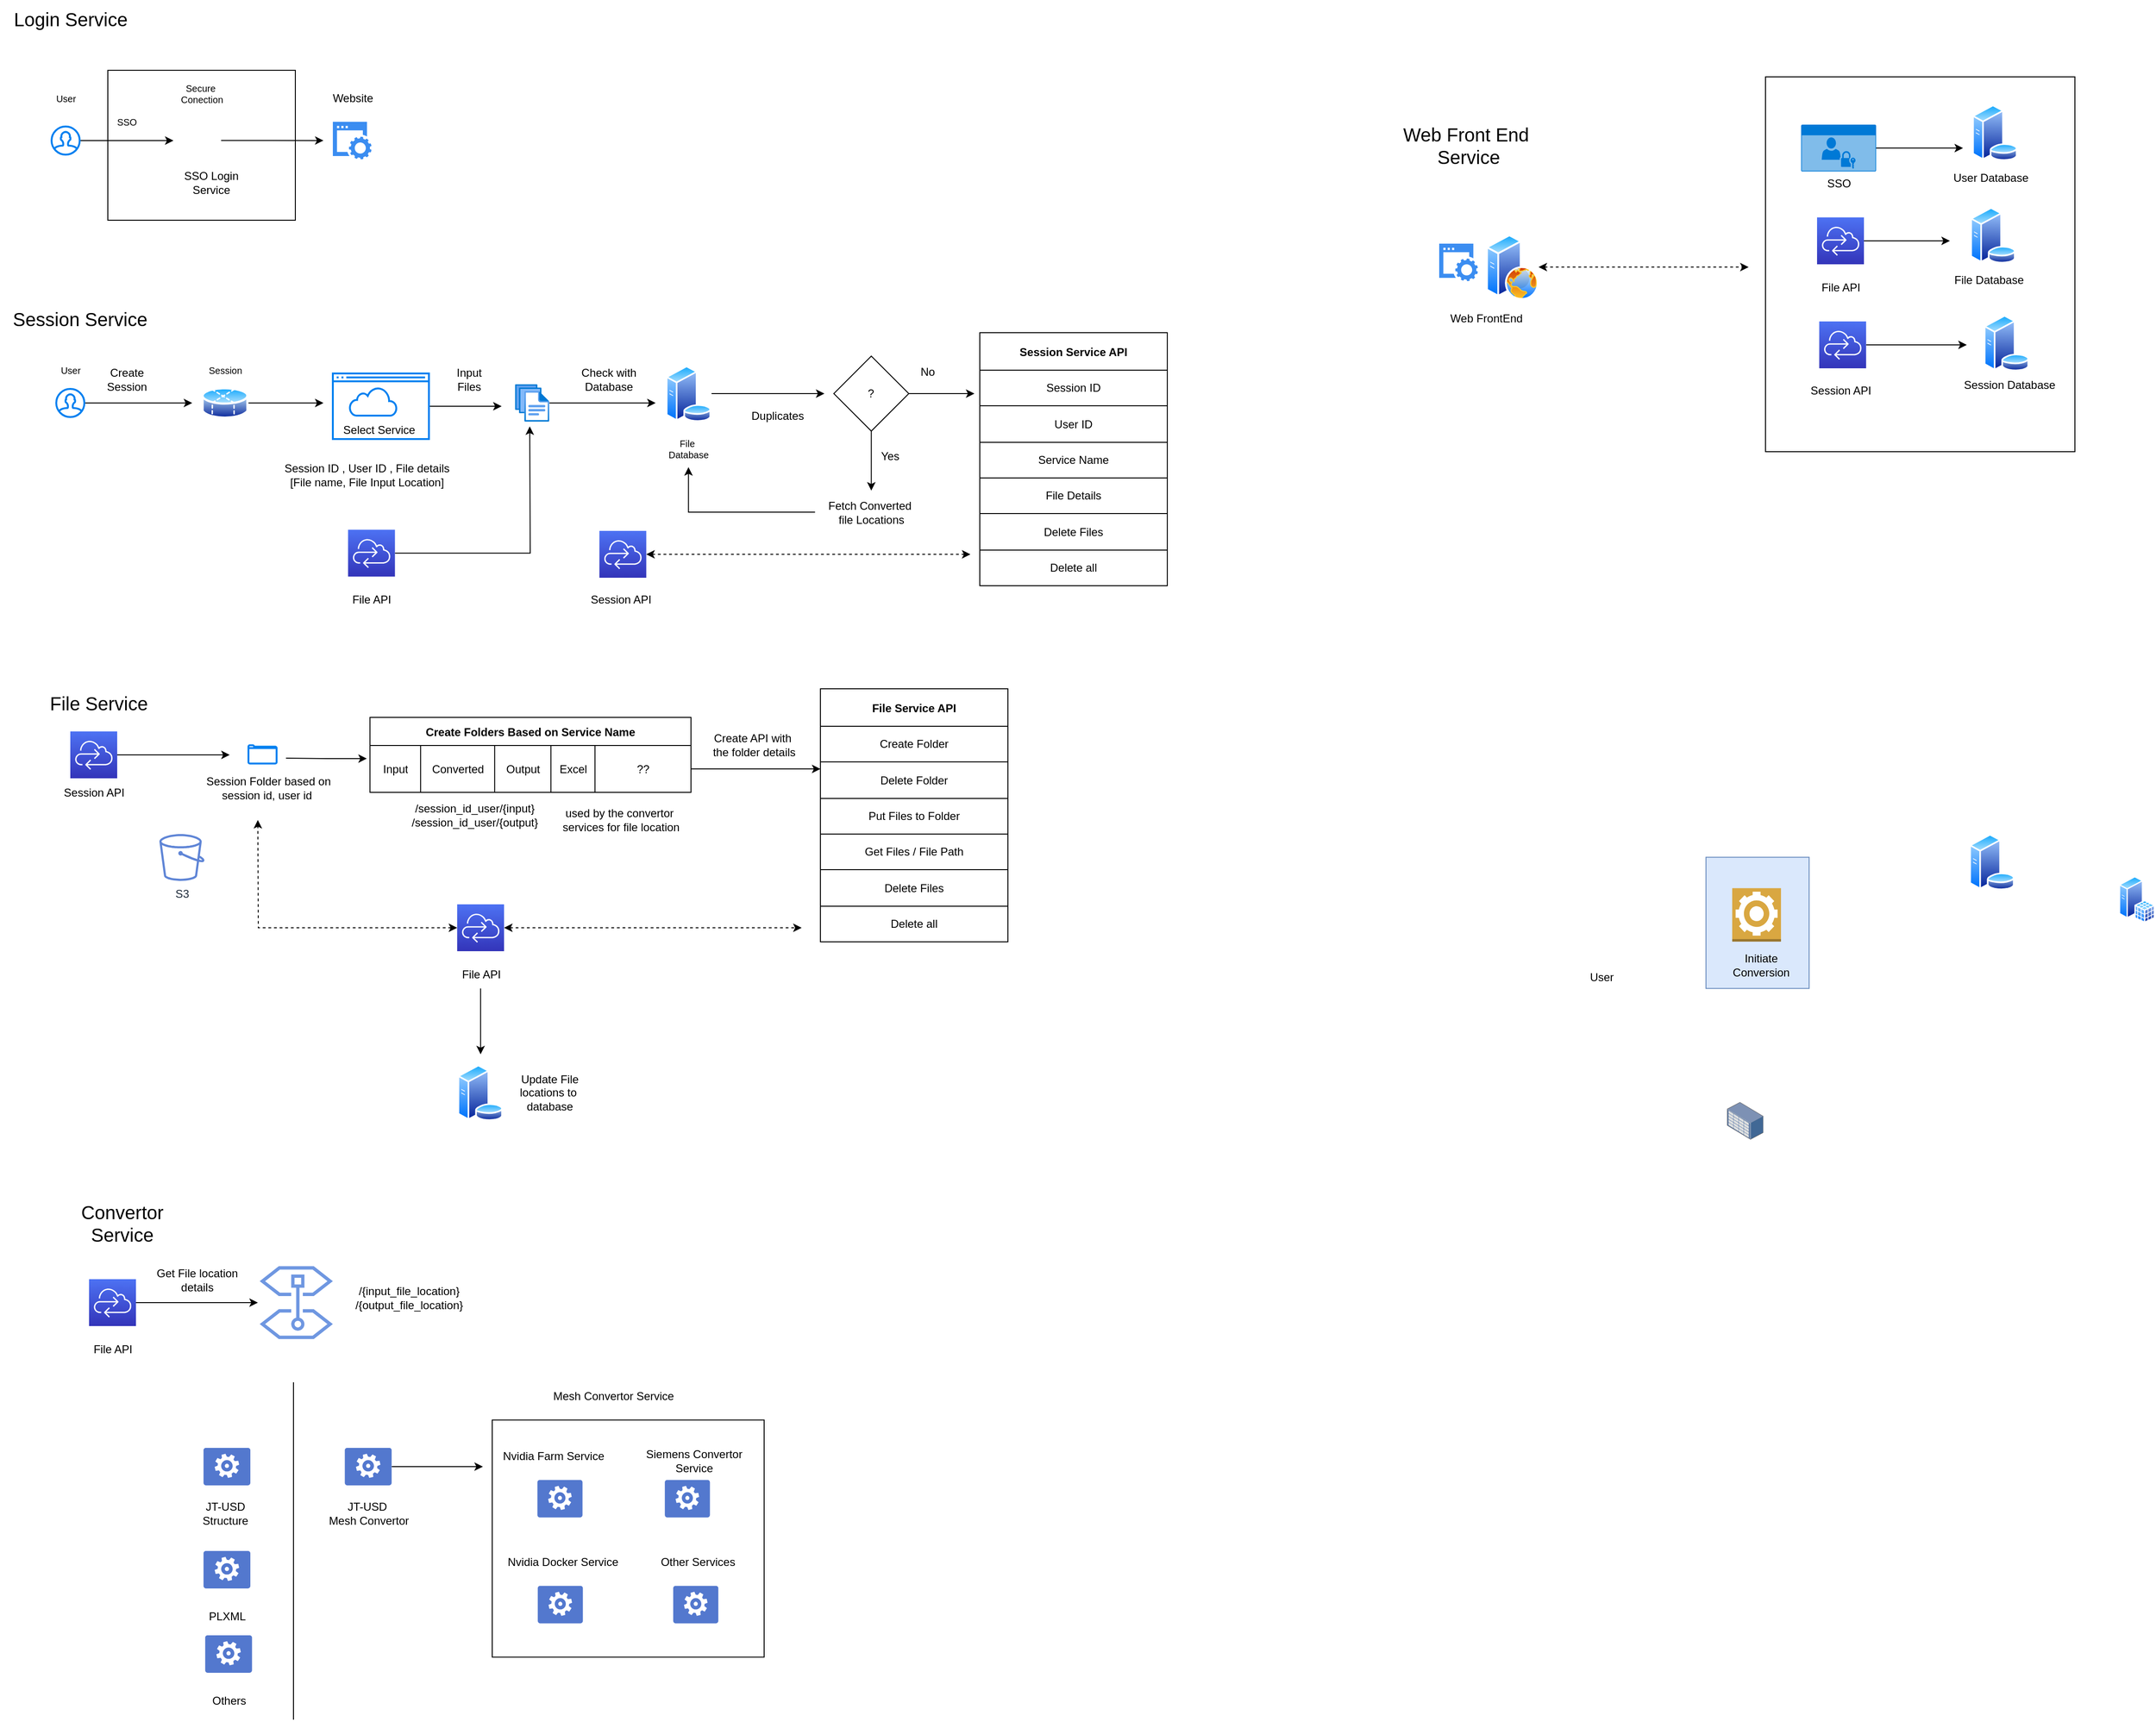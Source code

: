 <mxfile version="23.1.1" type="github">
  <diagram name="Page-1" id="lq0IV_jrEb6xUG4t8S4w">
    <mxGraphModel dx="1425" dy="772" grid="0" gridSize="10" guides="1" tooltips="1" connect="1" arrows="1" fold="1" page="1" pageScale="1" pageWidth="1169" pageHeight="827" math="0" shadow="0">
      <root>
        <mxCell id="0" />
        <mxCell id="1" parent="0" />
        <mxCell id="Jp-t8RC92nulNdhPLHjl-14" value="" style="rounded=0;whiteSpace=wrap;html=1;" parent="1" vertex="1">
          <mxGeometry x="160" y="120" width="200" height="160" as="geometry" />
        </mxCell>
        <mxCell id="Jp-t8RC92nulNdhPLHjl-1" value="Login Service" style="text;html=1;align=center;verticalAlign=middle;resizable=0;points=[];autosize=1;strokeColor=none;fillColor=none;fontSize=20;" parent="1" vertex="1">
          <mxGeometry x="50" y="45" width="140" height="40" as="geometry" />
        </mxCell>
        <mxCell id="Jp-t8RC92nulNdhPLHjl-12" style="edgeStyle=orthogonalEdgeStyle;rounded=0;orthogonalLoop=1;jettySize=auto;html=1;" parent="1" source="Jp-t8RC92nulNdhPLHjl-2" edge="1">
          <mxGeometry relative="1" as="geometry">
            <mxPoint x="230" y="195" as="targetPoint" />
          </mxGeometry>
        </mxCell>
        <mxCell id="Jp-t8RC92nulNdhPLHjl-2" value="" style="html=1;verticalLabelPosition=bottom;align=center;labelBackgroundColor=#ffffff;verticalAlign=top;strokeWidth=2;strokeColor=#0080F0;shadow=0;dashed=0;shape=mxgraph.ios7.icons.user;" parent="1" vertex="1">
          <mxGeometry x="100" y="180" width="30" height="30" as="geometry" />
        </mxCell>
        <mxCell id="Jp-t8RC92nulNdhPLHjl-3" value="" style="group" parent="1" vertex="1" connectable="0">
          <mxGeometry x="240" y="170" width="60" height="50" as="geometry" />
        </mxCell>
        <mxCell id="Jp-t8RC92nulNdhPLHjl-13" style="edgeStyle=orthogonalEdgeStyle;rounded=0;orthogonalLoop=1;jettySize=auto;html=1;" parent="Jp-t8RC92nulNdhPLHjl-3" source="Jp-t8RC92nulNdhPLHjl-4" edge="1">
          <mxGeometry relative="1" as="geometry">
            <mxPoint x="150" y="24.954" as="targetPoint" />
          </mxGeometry>
        </mxCell>
        <mxCell id="Jp-t8RC92nulNdhPLHjl-4" value="" style="shape=image;html=1;verticalAlign=top;verticalLabelPosition=bottom;labelBackgroundColor=#ffffff;imageAspect=0;aspect=fixed;image=https://cdn4.iconfinder.com/data/icons/internet-security-flat-2/32/Internet_Security_Browser_shield_website_web_safe-128.png;fontSize=10;" parent="Jp-t8RC92nulNdhPLHjl-3" vertex="1">
          <mxGeometry y="4.545" width="40.816" height="40.816" as="geometry" />
        </mxCell>
        <mxCell id="Jp-t8RC92nulNdhPLHjl-5" value="" style="shape=image;html=1;verticalAlign=top;verticalLabelPosition=bottom;labelBackgroundColor=#ffffff;imageAspect=0;aspect=fixed;image=https://cdn4.iconfinder.com/data/icons/internet-security-flat-2/32/Internet_Security_entrance_login_log_in_arrow-128.png;fontSize=10;" parent="Jp-t8RC92nulNdhPLHjl-3" vertex="1">
          <mxGeometry x="30" width="28.571" height="28.571" as="geometry" />
        </mxCell>
        <mxCell id="Jp-t8RC92nulNdhPLHjl-6" value="" style="sketch=0;html=1;aspect=fixed;strokeColor=none;shadow=0;align=center;verticalAlign=top;fillColor=#3B8DF1;shape=mxgraph.gcp2.website;fontSize=10;" parent="1" vertex="1">
          <mxGeometry x="400" y="175" width="41.23" height="40" as="geometry" />
        </mxCell>
        <mxCell id="Jp-t8RC92nulNdhPLHjl-8" value="SSO" style="text;html=1;align=center;verticalAlign=middle;resizable=0;points=[];autosize=1;strokeColor=none;fillColor=none;fontSize=10;" parent="1" vertex="1">
          <mxGeometry x="160" y="160" width="40" height="30" as="geometry" />
        </mxCell>
        <mxCell id="Jp-t8RC92nulNdhPLHjl-9" value="User" style="text;html=1;align=center;verticalAlign=middle;resizable=0;points=[];autosize=1;strokeColor=none;fillColor=none;fontSize=10;" parent="1" vertex="1">
          <mxGeometry x="95" y="140" width="40" height="20" as="geometry" />
        </mxCell>
        <mxCell id="Jp-t8RC92nulNdhPLHjl-10" value="Secure&amp;nbsp;&lt;br&gt;Conection" style="text;html=1;align=center;verticalAlign=middle;resizable=0;points=[];autosize=1;strokeColor=none;fillColor=none;fontSize=10;" parent="1" vertex="1">
          <mxGeometry x="230" y="130" width="60" height="30" as="geometry" />
        </mxCell>
        <mxCell id="Jp-t8RC92nulNdhPLHjl-11" value="Website&lt;br&gt;" style="text;html=1;align=center;verticalAlign=middle;resizable=0;points=[];autosize=1;strokeColor=none;fillColor=none;" parent="1" vertex="1">
          <mxGeometry x="390.61" y="140" width="60" height="20" as="geometry" />
        </mxCell>
        <mxCell id="Jp-t8RC92nulNdhPLHjl-15" value="SSO Login &lt;br&gt;Service" style="text;html=1;align=center;verticalAlign=middle;resizable=0;points=[];autosize=1;strokeColor=none;fillColor=none;" parent="1" vertex="1">
          <mxGeometry x="230" y="220" width="80" height="40" as="geometry" />
        </mxCell>
        <mxCell id="Jp-t8RC92nulNdhPLHjl-16" value="Session Service" style="text;html=1;align=center;verticalAlign=middle;resizable=0;points=[];autosize=1;strokeColor=none;fillColor=none;fontSize=20;" parent="1" vertex="1">
          <mxGeometry x="45" y="365" width="170" height="40" as="geometry" />
        </mxCell>
        <mxCell id="Jp-t8RC92nulNdhPLHjl-21" style="edgeStyle=orthogonalEdgeStyle;rounded=0;orthogonalLoop=1;jettySize=auto;html=1;" parent="1" source="Jp-t8RC92nulNdhPLHjl-17" edge="1">
          <mxGeometry relative="1" as="geometry">
            <mxPoint x="250" y="475" as="targetPoint" />
          </mxGeometry>
        </mxCell>
        <mxCell id="Jp-t8RC92nulNdhPLHjl-17" value="" style="html=1;verticalLabelPosition=bottom;align=center;labelBackgroundColor=#ffffff;verticalAlign=top;strokeWidth=2;strokeColor=#0080F0;shadow=0;dashed=0;shape=mxgraph.ios7.icons.user;" parent="1" vertex="1">
          <mxGeometry x="105" y="460" width="30" height="30" as="geometry" />
        </mxCell>
        <mxCell id="Jp-t8RC92nulNdhPLHjl-18" value="User" style="text;html=1;align=center;verticalAlign=middle;resizable=0;points=[];autosize=1;strokeColor=none;fillColor=none;fontSize=10;" parent="1" vertex="1">
          <mxGeometry x="100" y="430" width="40" height="20" as="geometry" />
        </mxCell>
        <mxCell id="Jp-t8RC92nulNdhPLHjl-24" style="edgeStyle=orthogonalEdgeStyle;rounded=0;orthogonalLoop=1;jettySize=auto;html=1;" parent="1" source="Jp-t8RC92nulNdhPLHjl-20" edge="1">
          <mxGeometry relative="1" as="geometry">
            <mxPoint x="390" y="475" as="targetPoint" />
          </mxGeometry>
        </mxCell>
        <mxCell id="Jp-t8RC92nulNdhPLHjl-20" value="" style="image;aspect=fixed;perimeter=ellipsePerimeter;html=1;align=center;shadow=0;dashed=0;spacingTop=3;image=img/lib/active_directory/database_partition_4.svg;" parent="1" vertex="1">
          <mxGeometry x="260" y="456.5" width="50" height="37" as="geometry" />
        </mxCell>
        <mxCell id="Jp-t8RC92nulNdhPLHjl-22" value="Create &lt;br&gt;Session" style="text;html=1;align=center;verticalAlign=middle;resizable=0;points=[];autosize=1;strokeColor=none;fillColor=none;" parent="1" vertex="1">
          <mxGeometry x="145" y="430" width="70" height="40" as="geometry" />
        </mxCell>
        <mxCell id="Jp-t8RC92nulNdhPLHjl-47" style="edgeStyle=orthogonalEdgeStyle;rounded=0;orthogonalLoop=1;jettySize=auto;html=1;" parent="1" source="Jp-t8RC92nulNdhPLHjl-23" edge="1">
          <mxGeometry relative="1" as="geometry">
            <mxPoint x="744.29" y="475" as="targetPoint" />
          </mxGeometry>
        </mxCell>
        <mxCell id="Jp-t8RC92nulNdhPLHjl-23" value="" style="image;aspect=fixed;html=1;points=[];align=center;fontSize=12;image=img/lib/azure2/general/Files.svg;" parent="1" vertex="1">
          <mxGeometry x="594.29" y="455" width="36.57" height="40" as="geometry" />
        </mxCell>
        <mxCell id="Jp-t8RC92nulNdhPLHjl-25" value="Input&lt;br&gt;Files" style="text;html=1;align=center;verticalAlign=middle;resizable=0;points=[];autosize=1;strokeColor=none;fillColor=none;" parent="1" vertex="1">
          <mxGeometry x="520" y="430" width="50" height="40" as="geometry" />
        </mxCell>
        <mxCell id="Jp-t8RC92nulNdhPLHjl-26" value="Session" style="text;html=1;align=center;verticalAlign=middle;resizable=0;points=[];autosize=1;strokeColor=none;fillColor=none;fontSize=10;" parent="1" vertex="1">
          <mxGeometry x="255" y="425" width="60" height="30" as="geometry" />
        </mxCell>
        <mxCell id="Jp-t8RC92nulNdhPLHjl-48" style="edgeStyle=orthogonalEdgeStyle;rounded=0;orthogonalLoop=1;jettySize=auto;html=1;" parent="1" source="Jp-t8RC92nulNdhPLHjl-38" edge="1">
          <mxGeometry relative="1" as="geometry">
            <mxPoint x="924.29" y="465" as="targetPoint" />
          </mxGeometry>
        </mxCell>
        <mxCell id="Jp-t8RC92nulNdhPLHjl-38" value="" style="aspect=fixed;perimeter=ellipsePerimeter;html=1;align=center;shadow=0;dashed=0;spacingTop=3;image;image=img/lib/active_directory/database_server.svg;fontSize=10;" parent="1" vertex="1">
          <mxGeometry x="754.69" y="435" width="49.2" height="60.0" as="geometry" />
        </mxCell>
        <mxCell id="Jp-t8RC92nulNdhPLHjl-39" value="File&amp;nbsp;&lt;br&gt;Database" style="text;html=1;align=center;verticalAlign=middle;resizable=0;points=[];autosize=1;strokeColor=none;fillColor=none;fontSize=10;" parent="1" vertex="1">
          <mxGeometry x="744.29" y="503.5" width="70" height="40" as="geometry" />
        </mxCell>
        <mxCell id="Jp-t8RC92nulNdhPLHjl-40" value="Session ID , User ID , File details&lt;br&gt;[File name, File Input Location]" style="text;html=1;align=center;verticalAlign=middle;resizable=0;points=[];autosize=1;strokeColor=none;fillColor=none;" parent="1" vertex="1">
          <mxGeometry x="336" y="531.5" width="200" height="40" as="geometry" />
        </mxCell>
        <mxCell id="Jp-t8RC92nulNdhPLHjl-52" style="edgeStyle=orthogonalEdgeStyle;rounded=0;orthogonalLoop=1;jettySize=auto;html=1;" parent="1" source="Jp-t8RC92nulNdhPLHjl-45" edge="1">
          <mxGeometry relative="1" as="geometry">
            <mxPoint x="1084.29" y="465" as="targetPoint" />
          </mxGeometry>
        </mxCell>
        <mxCell id="Jp-t8RC92nulNdhPLHjl-53" style="edgeStyle=orthogonalEdgeStyle;rounded=0;orthogonalLoop=1;jettySize=auto;html=1;" parent="1" source="Jp-t8RC92nulNdhPLHjl-45" edge="1">
          <mxGeometry relative="1" as="geometry">
            <mxPoint x="974.29" y="568.5" as="targetPoint" />
          </mxGeometry>
        </mxCell>
        <mxCell id="Jp-t8RC92nulNdhPLHjl-45" value="?" style="rhombus;whiteSpace=wrap;html=1;" parent="1" vertex="1">
          <mxGeometry x="934.29" y="425" width="80" height="80" as="geometry" />
        </mxCell>
        <mxCell id="Jp-t8RC92nulNdhPLHjl-50" value="Duplicates" style="text;html=1;align=center;verticalAlign=middle;resizable=0;points=[];autosize=1;strokeColor=none;fillColor=none;" parent="1" vertex="1">
          <mxGeometry x="833.89" y="473.5" width="80" height="30" as="geometry" />
        </mxCell>
        <mxCell id="Jp-t8RC92nulNdhPLHjl-51" value="Check with &lt;br&gt;Database" style="text;html=1;align=center;verticalAlign=middle;resizable=0;points=[];autosize=1;strokeColor=none;fillColor=none;" parent="1" vertex="1">
          <mxGeometry x="654.29" y="430" width="80" height="40" as="geometry" />
        </mxCell>
        <mxCell id="Jp-t8RC92nulNdhPLHjl-54" value="Yes" style="text;html=1;align=center;verticalAlign=middle;resizable=0;points=[];autosize=1;strokeColor=none;fillColor=none;" parent="1" vertex="1">
          <mxGeometry x="974.29" y="516.5" width="40" height="30" as="geometry" />
        </mxCell>
        <mxCell id="Jp-t8RC92nulNdhPLHjl-55" value="No" style="text;html=1;align=center;verticalAlign=middle;resizable=0;points=[];autosize=1;strokeColor=none;fillColor=none;" parent="1" vertex="1">
          <mxGeometry x="1014.29" y="426.5" width="40" height="30" as="geometry" />
        </mxCell>
        <mxCell id="Jp-t8RC92nulNdhPLHjl-57" style="edgeStyle=orthogonalEdgeStyle;rounded=0;orthogonalLoop=1;jettySize=auto;html=1;" parent="1" source="Jp-t8RC92nulNdhPLHjl-56" target="Jp-t8RC92nulNdhPLHjl-39" edge="1">
          <mxGeometry relative="1" as="geometry" />
        </mxCell>
        <mxCell id="Jp-t8RC92nulNdhPLHjl-56" value="Fetch Converted&amp;nbsp;&lt;br&gt;file Locations&lt;br&gt;" style="text;html=1;align=center;verticalAlign=middle;resizable=0;points=[];autosize=1;strokeColor=none;fillColor=none;" parent="1" vertex="1">
          <mxGeometry x="914.29" y="571.5" width="120" height="40" as="geometry" />
        </mxCell>
        <mxCell id="Jp-t8RC92nulNdhPLHjl-64" value="File Service" style="text;html=1;align=center;verticalAlign=middle;resizable=0;points=[];autosize=1;strokeColor=none;fillColor=none;fontSize=20;" parent="1" vertex="1">
          <mxGeometry x="85" y="775" width="130" height="40" as="geometry" />
        </mxCell>
        <mxCell id="Jp-t8RC92nulNdhPLHjl-67" value="S3" style="sketch=0;outlineConnect=0;fontColor=#232F3E;gradientColor=none;fillColor=#5f85d6;strokeColor=none;dashed=0;verticalLabelPosition=bottom;verticalAlign=top;align=center;html=1;fontSize=12;fontStyle=0;aspect=fixed;pointerEvents=1;shape=mxgraph.aws4.bucket;" parent="1" vertex="1">
          <mxGeometry x="215.0" y="935" width="48.08" height="50" as="geometry" />
        </mxCell>
        <mxCell id="Jp-t8RC92nulNdhPLHjl-68" value="" style="html=1;verticalLabelPosition=bottom;align=center;labelBackgroundColor=#ffffff;verticalAlign=top;strokeWidth=2;strokeColor=#0080F0;shadow=0;dashed=0;shape=mxgraph.ios7.icons.folder;" parent="1" vertex="1">
          <mxGeometry x="310" y="840.25" width="30" height="19.5" as="geometry" />
        </mxCell>
        <mxCell id="Jp-t8RC92nulNdhPLHjl-69" value="Session Folder based on&lt;br&gt;session id, user id&amp;nbsp;" style="text;html=1;align=center;verticalAlign=middle;resizable=0;points=[];autosize=1;strokeColor=none;fillColor=none;" parent="1" vertex="1">
          <mxGeometry x="251.24" y="865.5" width="160" height="40" as="geometry" />
        </mxCell>
        <mxCell id="Jp-t8RC92nulNdhPLHjl-73" value="" style="group" parent="1" vertex="1" connectable="0">
          <mxGeometry x="400" y="443.5" width="102.48" height="75" as="geometry" />
        </mxCell>
        <mxCell id="Jp-t8RC92nulNdhPLHjl-83" style="edgeStyle=orthogonalEdgeStyle;rounded=0;orthogonalLoop=1;jettySize=auto;html=1;" parent="Jp-t8RC92nulNdhPLHjl-73" source="Jp-t8RC92nulNdhPLHjl-74" edge="1">
          <mxGeometry relative="1" as="geometry">
            <mxPoint x="180" y="35" as="targetPoint" />
          </mxGeometry>
        </mxCell>
        <mxCell id="Jp-t8RC92nulNdhPLHjl-74" value="" style="html=1;verticalLabelPosition=bottom;align=center;labelBackgroundColor=#ffffff;verticalAlign=top;strokeWidth=2;strokeColor=#0080F0;shadow=0;dashed=0;shape=mxgraph.ios7.icons.window;" parent="Jp-t8RC92nulNdhPLHjl-73" vertex="1">
          <mxGeometry width="102.48" height="70" as="geometry" />
        </mxCell>
        <mxCell id="Jp-t8RC92nulNdhPLHjl-76" value="Select Service" style="text;html=1;align=center;verticalAlign=middle;resizable=0;points=[];autosize=1;strokeColor=none;fillColor=none;fontSize=12;" parent="Jp-t8RC92nulNdhPLHjl-73" vertex="1">
          <mxGeometry x="-0.8" y="45" width="100" height="30" as="geometry" />
        </mxCell>
        <mxCell id="Jp-t8RC92nulNdhPLHjl-82" value="" style="html=1;verticalLabelPosition=bottom;align=center;labelBackgroundColor=#ffffff;verticalAlign=top;strokeWidth=2;strokeColor=#0080F0;shadow=0;dashed=0;shape=mxgraph.ios7.icons.cloud;" parent="Jp-t8RC92nulNdhPLHjl-73" vertex="1">
          <mxGeometry x="18.07" y="15" width="50" height="30" as="geometry" />
        </mxCell>
        <mxCell id="Jp-t8RC92nulNdhPLHjl-88" style="edgeStyle=orthogonalEdgeStyle;rounded=0;orthogonalLoop=1;jettySize=auto;html=1;" parent="1" source="Jp-t8RC92nulNdhPLHjl-84" edge="1">
          <mxGeometry relative="1" as="geometry">
            <mxPoint x="290" y="850.5" as="targetPoint" />
          </mxGeometry>
        </mxCell>
        <mxCell id="Jp-t8RC92nulNdhPLHjl-84" value="" style="sketch=0;points=[[0,0,0],[0.25,0,0],[0.5,0,0],[0.75,0,0],[1,0,0],[0,1,0],[0.25,1,0],[0.5,1,0],[0.75,1,0],[1,1,0],[0,0.25,0],[0,0.5,0],[0,0.75,0],[1,0.25,0],[1,0.5,0],[1,0.75,0]];outlineConnect=0;fontColor=#232F3E;gradientColor=#4D72F3;gradientDirection=north;fillColor=#3334B9;strokeColor=#ffffff;dashed=0;verticalLabelPosition=bottom;verticalAlign=top;align=center;html=1;fontSize=12;fontStyle=0;aspect=fixed;shape=mxgraph.aws4.resourceIcon;resIcon=mxgraph.aws4.cloud_control_api;" parent="1" vertex="1">
          <mxGeometry x="120" y="825.5" width="50" height="50" as="geometry" />
        </mxCell>
        <mxCell id="Jp-t8RC92nulNdhPLHjl-85" value="Session API" style="text;html=1;align=center;verticalAlign=middle;resizable=0;points=[];autosize=1;strokeColor=none;fillColor=none;" parent="1" vertex="1">
          <mxGeometry x="100" y="875.5" width="90" height="30" as="geometry" />
        </mxCell>
        <mxCell id="Jp-t8RC92nulNdhPLHjl-89" value="Create Folders Based on Service Name" style="shape=table;startSize=30;container=1;collapsible=0;childLayout=tableLayout;fontStyle=1;align=center;pointerEvents=1;" parent="1" vertex="1">
          <mxGeometry x="439.6" y="810.5" width="342.36" height="80" as="geometry" />
        </mxCell>
        <mxCell id="Jp-t8RC92nulNdhPLHjl-90" value="" style="shape=partialRectangle;html=1;whiteSpace=wrap;collapsible=0;dropTarget=0;pointerEvents=0;fillColor=none;top=0;left=0;bottom=0;right=0;points=[[0,0.5],[1,0.5]];portConstraint=eastwest;" parent="Jp-t8RC92nulNdhPLHjl-89" vertex="1">
          <mxGeometry y="30" width="342.36" height="50" as="geometry" />
        </mxCell>
        <mxCell id="Jp-t8RC92nulNdhPLHjl-91" value="Input" style="shape=partialRectangle;html=1;whiteSpace=wrap;connectable=0;fillColor=none;top=0;left=0;bottom=0;right=0;overflow=hidden;pointerEvents=1;align=center;" parent="Jp-t8RC92nulNdhPLHjl-90" vertex="1">
          <mxGeometry width="54" height="50" as="geometry">
            <mxRectangle width="54" height="50" as="alternateBounds" />
          </mxGeometry>
        </mxCell>
        <mxCell id="Jp-t8RC92nulNdhPLHjl-92" value="Converted" style="shape=partialRectangle;html=1;whiteSpace=wrap;connectable=0;fillColor=none;top=0;left=0;bottom=0;right=0;overflow=hidden;pointerEvents=1;align=center;" parent="Jp-t8RC92nulNdhPLHjl-90" vertex="1">
          <mxGeometry x="54" width="79" height="50" as="geometry">
            <mxRectangle width="79" height="50" as="alternateBounds" />
          </mxGeometry>
        </mxCell>
        <mxCell id="Jp-t8RC92nulNdhPLHjl-93" value="Output" style="shape=partialRectangle;html=1;whiteSpace=wrap;connectable=0;fillColor=none;top=0;left=0;bottom=0;right=0;overflow=hidden;pointerEvents=1;align=center;" parent="Jp-t8RC92nulNdhPLHjl-90" vertex="1">
          <mxGeometry x="133" width="60" height="50" as="geometry">
            <mxRectangle width="60" height="50" as="alternateBounds" />
          </mxGeometry>
        </mxCell>
        <mxCell id="Jp-t8RC92nulNdhPLHjl-94" value="Excel" style="shape=partialRectangle;html=1;whiteSpace=wrap;connectable=0;fillColor=none;top=0;left=0;bottom=0;right=0;overflow=hidden;pointerEvents=1;align=center;" parent="Jp-t8RC92nulNdhPLHjl-90" vertex="1">
          <mxGeometry x="193" width="47" height="50" as="geometry">
            <mxRectangle width="47" height="50" as="alternateBounds" />
          </mxGeometry>
        </mxCell>
        <mxCell id="Jp-t8RC92nulNdhPLHjl-95" value="??" style="shape=partialRectangle;html=1;whiteSpace=wrap;connectable=0;fillColor=none;top=0;left=0;bottom=0;right=0;overflow=hidden;pointerEvents=1;align=center;" parent="Jp-t8RC92nulNdhPLHjl-90" vertex="1">
          <mxGeometry x="240" width="102" height="50" as="geometry">
            <mxRectangle width="102" height="50" as="alternateBounds" />
          </mxGeometry>
        </mxCell>
        <mxCell id="Jp-t8RC92nulNdhPLHjl-98" style="edgeStyle=orthogonalEdgeStyle;rounded=0;orthogonalLoop=1;jettySize=auto;html=1;" parent="1" source="Jp-t8RC92nulNdhPLHjl-90" edge="1">
          <mxGeometry relative="1" as="geometry">
            <mxPoint x="920" y="865.5" as="targetPoint" />
          </mxGeometry>
        </mxCell>
        <mxCell id="Jp-t8RC92nulNdhPLHjl-99" value="Create API with&amp;nbsp;&lt;br&gt;the folder details" style="text;html=1;align=center;verticalAlign=middle;resizable=0;points=[];autosize=1;strokeColor=none;fillColor=none;" parent="1" vertex="1">
          <mxGeometry x="793.89" y="819.75" width="110" height="40" as="geometry" />
        </mxCell>
        <mxCell id="Jp-t8RC92nulNdhPLHjl-104" style="edgeStyle=orthogonalEdgeStyle;rounded=0;orthogonalLoop=1;jettySize=auto;html=1;" parent="1" edge="1">
          <mxGeometry relative="1" as="geometry">
            <mxPoint x="436.24" y="854.49" as="targetPoint" />
            <mxPoint x="350" y="854" as="sourcePoint" />
          </mxGeometry>
        </mxCell>
        <mxCell id="Jp-t8RC92nulNdhPLHjl-109" value="/session_id_user/{input}&lt;br&gt;/session_id_user/{output}" style="text;html=1;align=center;verticalAlign=middle;resizable=0;points=[];autosize=1;strokeColor=none;fillColor=none;" parent="1" vertex="1">
          <mxGeometry x="470.86" y="895" width="160" height="40" as="geometry" />
        </mxCell>
        <mxCell id="Jp-t8RC92nulNdhPLHjl-110" value="used by the convertor&amp;nbsp;&lt;br&gt;services for file location" style="text;html=1;align=center;verticalAlign=middle;resizable=0;points=[];autosize=1;strokeColor=none;fillColor=none;" parent="1" vertex="1">
          <mxGeometry x="631.96" y="900" width="150" height="40" as="geometry" />
        </mxCell>
        <mxCell id="Jp-t8RC92nulNdhPLHjl-111" value="File Service API" style="shape=table;startSize=40;container=1;collapsible=0;childLayout=tableLayout;fontStyle=1;align=center;" parent="1" vertex="1">
          <mxGeometry x="920" y="780" width="200" height="270" as="geometry" />
        </mxCell>
        <mxCell id="Jp-t8RC92nulNdhPLHjl-112" value="" style="shape=tableRow;horizontal=0;startSize=0;swimlaneHead=0;swimlaneBody=0;top=0;left=0;bottom=0;right=0;collapsible=0;dropTarget=0;fillColor=none;points=[[0,0.5],[1,0.5]];portConstraint=eastwest;" parent="Jp-t8RC92nulNdhPLHjl-111" vertex="1">
          <mxGeometry y="40" width="200" height="38" as="geometry" />
        </mxCell>
        <mxCell id="Jp-t8RC92nulNdhPLHjl-113" value="Create Folder" style="shape=partialRectangle;html=1;whiteSpace=wrap;connectable=0;fillColor=none;top=0;left=0;bottom=0;right=0;overflow=hidden;" parent="Jp-t8RC92nulNdhPLHjl-112" vertex="1">
          <mxGeometry width="200" height="38" as="geometry">
            <mxRectangle width="200" height="38" as="alternateBounds" />
          </mxGeometry>
        </mxCell>
        <mxCell id="Jp-t8RC92nulNdhPLHjl-114" value="" style="shape=tableRow;horizontal=0;startSize=0;swimlaneHead=0;swimlaneBody=0;top=0;left=0;bottom=0;right=0;collapsible=0;dropTarget=0;fillColor=none;points=[[0,0.5],[1,0.5]];portConstraint=eastwest;" parent="Jp-t8RC92nulNdhPLHjl-111" vertex="1">
          <mxGeometry y="78" width="200" height="39" as="geometry" />
        </mxCell>
        <mxCell id="Jp-t8RC92nulNdhPLHjl-115" value="Delete Folder" style="shape=partialRectangle;html=1;whiteSpace=wrap;connectable=0;fillColor=none;top=0;left=0;bottom=0;right=0;overflow=hidden;" parent="Jp-t8RC92nulNdhPLHjl-114" vertex="1">
          <mxGeometry width="200" height="39" as="geometry">
            <mxRectangle width="200" height="39" as="alternateBounds" />
          </mxGeometry>
        </mxCell>
        <mxCell id="Jp-t8RC92nulNdhPLHjl-116" value="" style="shape=tableRow;horizontal=0;startSize=0;swimlaneHead=0;swimlaneBody=0;top=0;left=0;bottom=0;right=0;collapsible=0;dropTarget=0;fillColor=none;points=[[0,0.5],[1,0.5]];portConstraint=eastwest;" parent="Jp-t8RC92nulNdhPLHjl-111" vertex="1">
          <mxGeometry y="117" width="200" height="38" as="geometry" />
        </mxCell>
        <mxCell id="Jp-t8RC92nulNdhPLHjl-117" value="Put Files to Folder" style="shape=partialRectangle;html=1;whiteSpace=wrap;connectable=0;fillColor=none;top=0;left=0;bottom=0;right=0;overflow=hidden;" parent="Jp-t8RC92nulNdhPLHjl-116" vertex="1">
          <mxGeometry width="200" height="38" as="geometry">
            <mxRectangle width="200" height="38" as="alternateBounds" />
          </mxGeometry>
        </mxCell>
        <mxCell id="Jp-t8RC92nulNdhPLHjl-118" style="shape=tableRow;horizontal=0;startSize=0;swimlaneHead=0;swimlaneBody=0;top=0;left=0;bottom=0;right=0;collapsible=0;dropTarget=0;fillColor=none;points=[[0,0.5],[1,0.5]];portConstraint=eastwest;" parent="Jp-t8RC92nulNdhPLHjl-111" vertex="1">
          <mxGeometry y="155" width="200" height="38" as="geometry" />
        </mxCell>
        <mxCell id="Jp-t8RC92nulNdhPLHjl-119" value="Get Files / File Path" style="shape=partialRectangle;html=1;whiteSpace=wrap;connectable=0;fillColor=none;top=0;left=0;bottom=0;right=0;overflow=hidden;" parent="Jp-t8RC92nulNdhPLHjl-118" vertex="1">
          <mxGeometry width="200" height="38" as="geometry">
            <mxRectangle width="200" height="38" as="alternateBounds" />
          </mxGeometry>
        </mxCell>
        <mxCell id="Jp-t8RC92nulNdhPLHjl-120" style="shape=tableRow;horizontal=0;startSize=0;swimlaneHead=0;swimlaneBody=0;top=0;left=0;bottom=0;right=0;collapsible=0;dropTarget=0;fillColor=none;points=[[0,0.5],[1,0.5]];portConstraint=eastwest;" parent="Jp-t8RC92nulNdhPLHjl-111" vertex="1">
          <mxGeometry y="193" width="200" height="39" as="geometry" />
        </mxCell>
        <mxCell id="Jp-t8RC92nulNdhPLHjl-121" value="Delete Files" style="shape=partialRectangle;html=1;whiteSpace=wrap;connectable=0;fillColor=none;top=0;left=0;bottom=0;right=0;overflow=hidden;" parent="Jp-t8RC92nulNdhPLHjl-120" vertex="1">
          <mxGeometry width="200" height="39" as="geometry">
            <mxRectangle width="200" height="39" as="alternateBounds" />
          </mxGeometry>
        </mxCell>
        <mxCell id="Jp-t8RC92nulNdhPLHjl-122" style="shape=tableRow;horizontal=0;startSize=0;swimlaneHead=0;swimlaneBody=0;top=0;left=0;bottom=0;right=0;collapsible=0;dropTarget=0;fillColor=none;points=[[0,0.5],[1,0.5]];portConstraint=eastwest;" parent="Jp-t8RC92nulNdhPLHjl-111" vertex="1">
          <mxGeometry y="232" width="200" height="38" as="geometry" />
        </mxCell>
        <mxCell id="Jp-t8RC92nulNdhPLHjl-123" value="Delete all" style="shape=partialRectangle;html=1;whiteSpace=wrap;connectable=0;fillColor=none;top=0;left=0;bottom=0;right=0;overflow=hidden;" parent="Jp-t8RC92nulNdhPLHjl-122" vertex="1">
          <mxGeometry width="200" height="38" as="geometry">
            <mxRectangle width="200" height="38" as="alternateBounds" />
          </mxGeometry>
        </mxCell>
        <mxCell id="Jp-t8RC92nulNdhPLHjl-127" value="Session Service API" style="shape=table;startSize=40;container=1;collapsible=0;childLayout=tableLayout;fontStyle=1;align=center;" parent="1" vertex="1">
          <mxGeometry x="1090" y="400" width="200" height="270" as="geometry" />
        </mxCell>
        <mxCell id="Jp-t8RC92nulNdhPLHjl-128" value="" style="shape=tableRow;horizontal=0;startSize=0;swimlaneHead=0;swimlaneBody=0;top=0;left=0;bottom=0;right=0;collapsible=0;dropTarget=0;fillColor=none;points=[[0,0.5],[1,0.5]];portConstraint=eastwest;" parent="Jp-t8RC92nulNdhPLHjl-127" vertex="1">
          <mxGeometry y="40" width="200" height="38" as="geometry" />
        </mxCell>
        <mxCell id="Jp-t8RC92nulNdhPLHjl-129" value="Session ID" style="shape=partialRectangle;html=1;whiteSpace=wrap;connectable=0;fillColor=none;top=0;left=0;bottom=0;right=0;overflow=hidden;" parent="Jp-t8RC92nulNdhPLHjl-128" vertex="1">
          <mxGeometry width="200" height="38" as="geometry">
            <mxRectangle width="200" height="38" as="alternateBounds" />
          </mxGeometry>
        </mxCell>
        <mxCell id="Jp-t8RC92nulNdhPLHjl-130" value="" style="shape=tableRow;horizontal=0;startSize=0;swimlaneHead=0;swimlaneBody=0;top=0;left=0;bottom=0;right=0;collapsible=0;dropTarget=0;fillColor=none;points=[[0,0.5],[1,0.5]];portConstraint=eastwest;" parent="Jp-t8RC92nulNdhPLHjl-127" vertex="1">
          <mxGeometry y="78" width="200" height="39" as="geometry" />
        </mxCell>
        <mxCell id="Jp-t8RC92nulNdhPLHjl-131" value="User ID" style="shape=partialRectangle;html=1;whiteSpace=wrap;connectable=0;fillColor=none;top=0;left=0;bottom=0;right=0;overflow=hidden;" parent="Jp-t8RC92nulNdhPLHjl-130" vertex="1">
          <mxGeometry width="200" height="39" as="geometry">
            <mxRectangle width="200" height="39" as="alternateBounds" />
          </mxGeometry>
        </mxCell>
        <mxCell id="Jp-t8RC92nulNdhPLHjl-132" value="" style="shape=tableRow;horizontal=0;startSize=0;swimlaneHead=0;swimlaneBody=0;top=0;left=0;bottom=0;right=0;collapsible=0;dropTarget=0;fillColor=none;points=[[0,0.5],[1,0.5]];portConstraint=eastwest;" parent="Jp-t8RC92nulNdhPLHjl-127" vertex="1">
          <mxGeometry y="117" width="200" height="38" as="geometry" />
        </mxCell>
        <mxCell id="Jp-t8RC92nulNdhPLHjl-133" value="Service Name" style="shape=partialRectangle;html=1;whiteSpace=wrap;connectable=0;fillColor=none;top=0;left=0;bottom=0;right=0;overflow=hidden;" parent="Jp-t8RC92nulNdhPLHjl-132" vertex="1">
          <mxGeometry width="200" height="38" as="geometry">
            <mxRectangle width="200" height="38" as="alternateBounds" />
          </mxGeometry>
        </mxCell>
        <mxCell id="Jp-t8RC92nulNdhPLHjl-134" style="shape=tableRow;horizontal=0;startSize=0;swimlaneHead=0;swimlaneBody=0;top=0;left=0;bottom=0;right=0;collapsible=0;dropTarget=0;fillColor=none;points=[[0,0.5],[1,0.5]];portConstraint=eastwest;" parent="Jp-t8RC92nulNdhPLHjl-127" vertex="1">
          <mxGeometry y="155" width="200" height="38" as="geometry" />
        </mxCell>
        <mxCell id="Jp-t8RC92nulNdhPLHjl-135" value="File Details" style="shape=partialRectangle;html=1;whiteSpace=wrap;connectable=0;fillColor=none;top=0;left=0;bottom=0;right=0;overflow=hidden;" parent="Jp-t8RC92nulNdhPLHjl-134" vertex="1">
          <mxGeometry width="200" height="38" as="geometry">
            <mxRectangle width="200" height="38" as="alternateBounds" />
          </mxGeometry>
        </mxCell>
        <mxCell id="Jp-t8RC92nulNdhPLHjl-136" style="shape=tableRow;horizontal=0;startSize=0;swimlaneHead=0;swimlaneBody=0;top=0;left=0;bottom=0;right=0;collapsible=0;dropTarget=0;fillColor=none;points=[[0,0.5],[1,0.5]];portConstraint=eastwest;" parent="Jp-t8RC92nulNdhPLHjl-127" vertex="1">
          <mxGeometry y="193" width="200" height="39" as="geometry" />
        </mxCell>
        <mxCell id="Jp-t8RC92nulNdhPLHjl-137" value="Delete Files" style="shape=partialRectangle;html=1;whiteSpace=wrap;connectable=0;fillColor=none;top=0;left=0;bottom=0;right=0;overflow=hidden;" parent="Jp-t8RC92nulNdhPLHjl-136" vertex="1">
          <mxGeometry width="200" height="39" as="geometry">
            <mxRectangle width="200" height="39" as="alternateBounds" />
          </mxGeometry>
        </mxCell>
        <mxCell id="Jp-t8RC92nulNdhPLHjl-138" style="shape=tableRow;horizontal=0;startSize=0;swimlaneHead=0;swimlaneBody=0;top=0;left=0;bottom=0;right=0;collapsible=0;dropTarget=0;fillColor=none;points=[[0,0.5],[1,0.5]];portConstraint=eastwest;" parent="Jp-t8RC92nulNdhPLHjl-127" vertex="1">
          <mxGeometry y="232" width="200" height="38" as="geometry" />
        </mxCell>
        <mxCell id="Jp-t8RC92nulNdhPLHjl-139" value="Delete all" style="shape=partialRectangle;html=1;whiteSpace=wrap;connectable=0;fillColor=none;top=0;left=0;bottom=0;right=0;overflow=hidden;" parent="Jp-t8RC92nulNdhPLHjl-138" vertex="1">
          <mxGeometry width="200" height="38" as="geometry">
            <mxRectangle width="200" height="38" as="alternateBounds" />
          </mxGeometry>
        </mxCell>
        <mxCell id="Jp-t8RC92nulNdhPLHjl-142" style="edgeStyle=orthogonalEdgeStyle;rounded=0;orthogonalLoop=1;jettySize=auto;html=1;dashed=1;startArrow=classic;startFill=1;" parent="1" source="Jp-t8RC92nulNdhPLHjl-140" edge="1">
          <mxGeometry relative="1" as="geometry">
            <mxPoint x="900" y="1035.0" as="targetPoint" />
          </mxGeometry>
        </mxCell>
        <mxCell id="Jp-t8RC92nulNdhPLHjl-143" style="edgeStyle=orthogonalEdgeStyle;rounded=0;orthogonalLoop=1;jettySize=auto;html=1;dashed=1;startArrow=classic;startFill=1;" parent="1" source="Jp-t8RC92nulNdhPLHjl-140" edge="1">
          <mxGeometry relative="1" as="geometry">
            <mxPoint x="320" y="920.0" as="targetPoint" />
          </mxGeometry>
        </mxCell>
        <mxCell id="Jp-t8RC92nulNdhPLHjl-140" value="" style="sketch=0;points=[[0,0,0],[0.25,0,0],[0.5,0,0],[0.75,0,0],[1,0,0],[0,1,0],[0.25,1,0],[0.5,1,0],[0.75,1,0],[1,1,0],[0,0.25,0],[0,0.5,0],[0,0.75,0],[1,0.25,0],[1,0.5,0],[1,0.75,0]];outlineConnect=0;fontColor=#232F3E;gradientColor=#4D72F3;gradientDirection=north;fillColor=#3334B9;strokeColor=#ffffff;dashed=0;verticalLabelPosition=bottom;verticalAlign=top;align=center;html=1;fontSize=12;fontStyle=0;aspect=fixed;shape=mxgraph.aws4.resourceIcon;resIcon=mxgraph.aws4.cloud_control_api;" parent="1" vertex="1">
          <mxGeometry x="532.6" y="1010" width="50" height="50" as="geometry" />
        </mxCell>
        <mxCell id="Jp-t8RC92nulNdhPLHjl-149" style="edgeStyle=orthogonalEdgeStyle;rounded=0;orthogonalLoop=1;jettySize=auto;html=1;" parent="1" source="Jp-t8RC92nulNdhPLHjl-141" edge="1">
          <mxGeometry relative="1" as="geometry">
            <mxPoint x="557.6" y="1170" as="targetPoint" />
          </mxGeometry>
        </mxCell>
        <mxCell id="Jp-t8RC92nulNdhPLHjl-141" value="File API" style="text;html=1;align=center;verticalAlign=middle;resizable=0;points=[];autosize=1;strokeColor=none;fillColor=none;" parent="1" vertex="1">
          <mxGeometry x="527.6" y="1069.75" width="60" height="30" as="geometry" />
        </mxCell>
        <mxCell id="Jp-t8RC92nulNdhPLHjl-146" style="rounded=0;orthogonalLoop=1;jettySize=auto;html=1;dashed=1;startArrow=classic;startFill=1;" parent="1" source="Jp-t8RC92nulNdhPLHjl-144" edge="1">
          <mxGeometry relative="1" as="geometry">
            <mxPoint x="1080" y="636.5" as="targetPoint" />
          </mxGeometry>
        </mxCell>
        <mxCell id="Jp-t8RC92nulNdhPLHjl-144" value="" style="sketch=0;points=[[0,0,0],[0.25,0,0],[0.5,0,0],[0.75,0,0],[1,0,0],[0,1,0],[0.25,1,0],[0.5,1,0],[0.75,1,0],[1,1,0],[0,0.25,0],[0,0.5,0],[0,0.75,0],[1,0.25,0],[1,0.5,0],[1,0.75,0]];outlineConnect=0;fontColor=#232F3E;gradientColor=#4D72F3;gradientDirection=north;fillColor=#3334B9;strokeColor=#ffffff;dashed=0;verticalLabelPosition=bottom;verticalAlign=top;align=center;html=1;fontSize=12;fontStyle=0;aspect=fixed;shape=mxgraph.aws4.resourceIcon;resIcon=mxgraph.aws4.cloud_control_api;" parent="1" vertex="1">
          <mxGeometry x="684.29" y="611.5" width="50" height="50" as="geometry" />
        </mxCell>
        <mxCell id="Jp-t8RC92nulNdhPLHjl-145" value="Session API" style="text;html=1;align=center;verticalAlign=middle;resizable=0;points=[];autosize=1;strokeColor=none;fillColor=none;" parent="1" vertex="1">
          <mxGeometry x="661.96" y="670" width="90" height="30" as="geometry" />
        </mxCell>
        <mxCell id="Jp-t8RC92nulNdhPLHjl-147" value="" style="aspect=fixed;perimeter=ellipsePerimeter;html=1;align=center;shadow=0;dashed=0;spacingTop=3;image;image=img/lib/active_directory/database_server.svg;fontSize=10;" parent="1" vertex="1">
          <mxGeometry x="532.6" y="1181" width="49.2" height="60.0" as="geometry" />
        </mxCell>
        <mxCell id="Jp-t8RC92nulNdhPLHjl-150" value="Update File&lt;br&gt;locations to&amp;nbsp;&lt;br&gt;database" style="text;html=1;align=center;verticalAlign=middle;resizable=0;points=[];autosize=1;strokeColor=none;fillColor=none;" parent="1" vertex="1">
          <mxGeometry x="585.78" y="1181" width="90" height="60" as="geometry" />
        </mxCell>
        <mxCell id="Jp-t8RC92nulNdhPLHjl-151" value="Convertor&lt;br style=&quot;font-size: 20px;&quot;&gt;Service" style="text;html=1;align=center;verticalAlign=middle;resizable=0;points=[];autosize=1;strokeColor=none;fillColor=none;fontSize=20;" parent="1" vertex="1">
          <mxGeometry x="120" y="1320" width="110" height="60" as="geometry" />
        </mxCell>
        <mxCell id="Jp-t8RC92nulNdhPLHjl-213" style="edgeStyle=orthogonalEdgeStyle;rounded=0;orthogonalLoop=1;jettySize=auto;html=1;dashed=1;startArrow=classic;startFill=1;" parent="1" source="Jp-t8RC92nulNdhPLHjl-152" edge="1">
          <mxGeometry relative="1" as="geometry">
            <mxPoint x="1910" y="330" as="targetPoint" />
          </mxGeometry>
        </mxCell>
        <mxCell id="Jp-t8RC92nulNdhPLHjl-152" value="" style="aspect=fixed;perimeter=ellipsePerimeter;html=1;align=center;shadow=0;dashed=0;spacingTop=3;image;image=img/lib/active_directory/web_server.svg;" parent="1" vertex="1">
          <mxGeometry x="1630" y="295" width="56" height="70" as="geometry" />
        </mxCell>
        <mxCell id="Jp-t8RC92nulNdhPLHjl-156" value="" style="sketch=0;outlineConnect=0;fontColor=#232F3E;gradientColor=none;fillColor=#6f97e1;strokeColor=none;dashed=0;verticalLabelPosition=bottom;verticalAlign=top;align=center;html=1;fontSize=12;fontStyle=0;aspect=fixed;shape=mxgraph.aws4.mainframe_modernization_converter;" parent="1" vertex="1">
          <mxGeometry x="322" y="1396" width="78" height="78" as="geometry" />
        </mxCell>
        <mxCell id="Jp-t8RC92nulNdhPLHjl-159" style="edgeStyle=orthogonalEdgeStyle;rounded=0;orthogonalLoop=1;jettySize=auto;html=1;" parent="1" source="Jp-t8RC92nulNdhPLHjl-157" edge="1">
          <mxGeometry relative="1" as="geometry">
            <mxPoint x="610" y="500" as="targetPoint" />
          </mxGeometry>
        </mxCell>
        <mxCell id="Jp-t8RC92nulNdhPLHjl-157" value="" style="sketch=0;points=[[0,0,0],[0.25,0,0],[0.5,0,0],[0.75,0,0],[1,0,0],[0,1,0],[0.25,1,0],[0.5,1,0],[0.75,1,0],[1,1,0],[0,0.25,0],[0,0.5,0],[0,0.75,0],[1,0.25,0],[1,0.5,0],[1,0.75,0]];outlineConnect=0;fontColor=#232F3E;gradientColor=#4D72F3;gradientDirection=north;fillColor=#3334B9;strokeColor=#ffffff;dashed=0;verticalLabelPosition=bottom;verticalAlign=top;align=center;html=1;fontSize=12;fontStyle=0;aspect=fixed;shape=mxgraph.aws4.resourceIcon;resIcon=mxgraph.aws4.cloud_control_api;" parent="1" vertex="1">
          <mxGeometry x="416.24" y="610.25" width="50" height="50" as="geometry" />
        </mxCell>
        <mxCell id="Jp-t8RC92nulNdhPLHjl-158" value="File API" style="text;html=1;align=center;verticalAlign=middle;resizable=0;points=[];autosize=1;strokeColor=none;fillColor=none;" parent="1" vertex="1">
          <mxGeometry x="411.24" y="670" width="60" height="30" as="geometry" />
        </mxCell>
        <mxCell id="Jp-t8RC92nulNdhPLHjl-162" style="edgeStyle=orthogonalEdgeStyle;rounded=0;orthogonalLoop=1;jettySize=auto;html=1;" parent="1" source="Jp-t8RC92nulNdhPLHjl-160" edge="1">
          <mxGeometry relative="1" as="geometry">
            <mxPoint x="320" y="1435" as="targetPoint" />
          </mxGeometry>
        </mxCell>
        <mxCell id="Jp-t8RC92nulNdhPLHjl-160" value="" style="sketch=0;points=[[0,0,0],[0.25,0,0],[0.5,0,0],[0.75,0,0],[1,0,0],[0,1,0],[0.25,1,0],[0.5,1,0],[0.75,1,0],[1,1,0],[0,0.25,0],[0,0.5,0],[0,0.75,0],[1,0.25,0],[1,0.5,0],[1,0.75,0]];outlineConnect=0;fontColor=#232F3E;gradientColor=#4D72F3;gradientDirection=north;fillColor=#3334B9;strokeColor=#ffffff;dashed=0;verticalLabelPosition=bottom;verticalAlign=top;align=center;html=1;fontSize=12;fontStyle=0;aspect=fixed;shape=mxgraph.aws4.resourceIcon;resIcon=mxgraph.aws4.cloud_control_api;" parent="1" vertex="1">
          <mxGeometry x="140" y="1410" width="50" height="50" as="geometry" />
        </mxCell>
        <mxCell id="Jp-t8RC92nulNdhPLHjl-161" value="File API" style="text;html=1;align=center;verticalAlign=middle;resizable=0;points=[];autosize=1;strokeColor=none;fillColor=none;" parent="1" vertex="1">
          <mxGeometry x="135" y="1469.75" width="60" height="30" as="geometry" />
        </mxCell>
        <mxCell id="Jp-t8RC92nulNdhPLHjl-163" value="Get File location&lt;br&gt;details" style="text;html=1;align=center;verticalAlign=middle;resizable=0;points=[];autosize=1;strokeColor=none;fillColor=none;" parent="1" vertex="1">
          <mxGeometry x="200" y="1391" width="110" height="40" as="geometry" />
        </mxCell>
        <mxCell id="Jp-t8RC92nulNdhPLHjl-164" value="/{input_file_location}&lt;br&gt;/{output_file_location}" style="text;html=1;align=center;verticalAlign=middle;resizable=0;points=[];autosize=1;strokeColor=none;fillColor=none;" parent="1" vertex="1">
          <mxGeometry x="411.24" y="1410" width="140" height="40" as="geometry" />
        </mxCell>
        <mxCell id="Jp-t8RC92nulNdhPLHjl-165" value="" style="points=[];aspect=fixed;html=1;align=center;shadow=0;dashed=0;image;image=img/lib/allied_telesis/storage/Datacenter_Server_Storage_Unit_Large.svg;" parent="1" vertex="1">
          <mxGeometry x="1887" y="1221" width="38.78" height="40" as="geometry" />
        </mxCell>
        <mxCell id="Jp-t8RC92nulNdhPLHjl-166" value="" style="verticalLabelPosition=bottom;html=1;verticalAlign=top;align=center;strokeColor=none;fillColor=#5378ce;shape=mxgraph.azure.worker_role;" parent="1" vertex="1">
          <mxGeometry x="262.04" y="1700" width="50" height="40" as="geometry" />
        </mxCell>
        <mxCell id="Jp-t8RC92nulNdhPLHjl-167" value="JT-USD&lt;br&gt;Structure" style="text;html=1;align=center;verticalAlign=middle;resizable=0;points=[];autosize=1;strokeColor=none;fillColor=none;" parent="1" vertex="1">
          <mxGeometry x="250.0" y="1639.75" width="70" height="40" as="geometry" />
        </mxCell>
        <mxCell id="Jp-t8RC92nulNdhPLHjl-169" value="JT-USD&amp;nbsp;&lt;br&gt;Mesh Convertor" style="text;html=1;align=center;verticalAlign=middle;resizable=0;points=[];autosize=1;strokeColor=none;fillColor=none;" parent="1" vertex="1">
          <mxGeometry x="382.73" y="1639.75" width="110" height="40" as="geometry" />
        </mxCell>
        <mxCell id="Jp-t8RC92nulNdhPLHjl-170" value="" style="endArrow=none;html=1;rounded=0;" parent="1" edge="1">
          <mxGeometry width="50" height="50" relative="1" as="geometry">
            <mxPoint x="358" y="1880" as="sourcePoint" />
            <mxPoint x="358.04" y="1520" as="targetPoint" />
          </mxGeometry>
        </mxCell>
        <mxCell id="Jp-t8RC92nulNdhPLHjl-171" value="" style="verticalLabelPosition=bottom;html=1;verticalAlign=top;align=center;strokeColor=none;fillColor=#5378ce;shape=mxgraph.azure.worker_role;" parent="1" vertex="1">
          <mxGeometry x="262.04" y="1590" width="50" height="40" as="geometry" />
        </mxCell>
        <mxCell id="Jp-t8RC92nulNdhPLHjl-172" value="PLXML" style="text;html=1;align=center;verticalAlign=middle;resizable=0;points=[];autosize=1;strokeColor=none;fillColor=none;" parent="1" vertex="1">
          <mxGeometry x="257.04" y="1755" width="60" height="30" as="geometry" />
        </mxCell>
        <mxCell id="Jp-t8RC92nulNdhPLHjl-173" value="" style="verticalLabelPosition=bottom;html=1;verticalAlign=top;align=center;strokeColor=none;fillColor=#5378ce;shape=mxgraph.azure.worker_role;" parent="1" vertex="1">
          <mxGeometry x="263.82" y="1790" width="50" height="40" as="geometry" />
        </mxCell>
        <mxCell id="Jp-t8RC92nulNdhPLHjl-174" value="Others" style="text;html=1;align=center;verticalAlign=middle;resizable=0;points=[];autosize=1;strokeColor=none;fillColor=none;" parent="1" vertex="1">
          <mxGeometry x="258.82" y="1845" width="60" height="30" as="geometry" />
        </mxCell>
        <mxCell id="Jp-t8RC92nulNdhPLHjl-188" style="edgeStyle=orthogonalEdgeStyle;rounded=0;orthogonalLoop=1;jettySize=auto;html=1;" parent="1" source="Jp-t8RC92nulNdhPLHjl-176" edge="1">
          <mxGeometry relative="1" as="geometry">
            <mxPoint x="560" y="1610" as="targetPoint" />
          </mxGeometry>
        </mxCell>
        <mxCell id="Jp-t8RC92nulNdhPLHjl-176" value="" style="verticalLabelPosition=bottom;html=1;verticalAlign=top;align=center;strokeColor=none;fillColor=#5378ce;shape=mxgraph.azure.worker_role;" parent="1" vertex="1">
          <mxGeometry x="412.73" y="1590" width="50" height="40" as="geometry" />
        </mxCell>
        <mxCell id="Jp-t8RC92nulNdhPLHjl-186" value="" style="group" parent="1" vertex="1" connectable="0">
          <mxGeometry x="570" y="1560.25" width="290" height="253" as="geometry" />
        </mxCell>
        <mxCell id="Jp-t8RC92nulNdhPLHjl-185" value="" style="rounded=0;whiteSpace=wrap;html=1;" parent="Jp-t8RC92nulNdhPLHjl-186" vertex="1">
          <mxGeometry width="290" height="253" as="geometry" />
        </mxCell>
        <mxCell id="Jp-t8RC92nulNdhPLHjl-168" value="" style="verticalLabelPosition=bottom;html=1;verticalAlign=top;align=center;strokeColor=none;fillColor=#5378ce;shape=mxgraph.azure.worker_role;" parent="Jp-t8RC92nulNdhPLHjl-186" vertex="1">
          <mxGeometry x="48.54" y="177" width="48.155" height="40" as="geometry" />
        </mxCell>
        <mxCell id="Jp-t8RC92nulNdhPLHjl-175" value="Nvidia Farm Service" style="text;html=1;align=center;verticalAlign=middle;resizable=0;points=[];autosize=1;strokeColor=none;fillColor=none;" parent="Jp-t8RC92nulNdhPLHjl-186" vertex="1">
          <mxGeometry y="24" width="130" height="30" as="geometry" />
        </mxCell>
        <mxCell id="Jp-t8RC92nulNdhPLHjl-178" value="" style="verticalLabelPosition=bottom;html=1;verticalAlign=top;align=center;strokeColor=none;fillColor=#5378ce;shape=mxgraph.azure.worker_role;" parent="Jp-t8RC92nulNdhPLHjl-186" vertex="1">
          <mxGeometry x="48.155" y="64" width="48.155" height="40" as="geometry" />
        </mxCell>
        <mxCell id="Jp-t8RC92nulNdhPLHjl-179" value="Nvidia Docker Service" style="text;html=1;align=center;verticalAlign=middle;resizable=0;points=[];autosize=1;strokeColor=none;fillColor=none;" parent="Jp-t8RC92nulNdhPLHjl-186" vertex="1">
          <mxGeometry x="5.201" y="137" width="140" height="30" as="geometry" />
        </mxCell>
        <mxCell id="Jp-t8RC92nulNdhPLHjl-180" value="Siemens Convertor&lt;br&gt;Service" style="text;html=1;align=center;verticalAlign=middle;resizable=0;points=[];autosize=1;strokeColor=none;fillColor=none;" parent="Jp-t8RC92nulNdhPLHjl-186" vertex="1">
          <mxGeometry x="149.666" y="24" width="130" height="40" as="geometry" />
        </mxCell>
        <mxCell id="Jp-t8RC92nulNdhPLHjl-182" value="" style="verticalLabelPosition=bottom;html=1;verticalAlign=top;align=center;strokeColor=none;fillColor=#5378ce;shape=mxgraph.azure.worker_role;" parent="Jp-t8RC92nulNdhPLHjl-186" vertex="1">
          <mxGeometry x="184.059" y="64" width="48.155" height="40" as="geometry" />
        </mxCell>
        <mxCell id="Jp-t8RC92nulNdhPLHjl-183" value="" style="verticalLabelPosition=bottom;html=1;verticalAlign=top;align=center;strokeColor=none;fillColor=#5378ce;shape=mxgraph.azure.worker_role;" parent="Jp-t8RC92nulNdhPLHjl-186" vertex="1">
          <mxGeometry x="193.006" y="177" width="48.155" height="40" as="geometry" />
        </mxCell>
        <mxCell id="Jp-t8RC92nulNdhPLHjl-184" value="Other Services" style="text;html=1;align=center;verticalAlign=middle;resizable=0;points=[];autosize=1;strokeColor=none;fillColor=none;" parent="Jp-t8RC92nulNdhPLHjl-186" vertex="1">
          <mxGeometry x="168.928" y="137" width="100" height="30" as="geometry" />
        </mxCell>
        <mxCell id="Jp-t8RC92nulNdhPLHjl-187" value="Mesh Convertor Service" style="text;html=1;align=center;verticalAlign=middle;resizable=0;points=[];autosize=1;strokeColor=none;fillColor=none;" parent="1" vertex="1">
          <mxGeometry x="624.29" y="1520" width="150" height="30" as="geometry" />
        </mxCell>
        <mxCell id="Jp-t8RC92nulNdhPLHjl-192" value="Web Front End&amp;nbsp;&lt;br&gt;Service" style="text;html=1;align=center;verticalAlign=middle;resizable=0;points=[];autosize=1;strokeColor=none;fillColor=none;fontSize=20;" parent="1" vertex="1">
          <mxGeometry x="1531" y="170" width="160" height="60" as="geometry" />
        </mxCell>
        <mxCell id="Jp-t8RC92nulNdhPLHjl-193" value="Web FrontEnd" style="text;html=1;align=center;verticalAlign=middle;resizable=0;points=[];autosize=1;strokeColor=none;fillColor=none;" parent="1" vertex="1">
          <mxGeometry x="1580" y="370" width="100" height="30" as="geometry" />
        </mxCell>
        <mxCell id="Jp-t8RC92nulNdhPLHjl-195" value="" style="sketch=0;html=1;aspect=fixed;strokeColor=none;shadow=0;align=center;verticalAlign=top;fillColor=#3B8DF1;shape=mxgraph.gcp2.website;fontSize=10;" parent="1" vertex="1">
          <mxGeometry x="1580" y="305" width="41.23" height="40" as="geometry" />
        </mxCell>
        <mxCell id="Jp-t8RC92nulNdhPLHjl-212" value="" style="group" parent="1" vertex="1" connectable="0">
          <mxGeometry x="1930" y="130" width="330" height="400" as="geometry" />
        </mxCell>
        <mxCell id="Jp-t8RC92nulNdhPLHjl-211" value="" style="rounded=0;whiteSpace=wrap;html=1;" parent="Jp-t8RC92nulNdhPLHjl-212" vertex="1">
          <mxGeometry x="-2" y="-3" width="330" height="400" as="geometry" />
        </mxCell>
        <mxCell id="Jp-t8RC92nulNdhPLHjl-196" value="" style="aspect=fixed;perimeter=ellipsePerimeter;html=1;align=center;shadow=0;dashed=0;spacingTop=3;image;image=img/lib/active_directory/database_server.svg;fontSize=10;" parent="Jp-t8RC92nulNdhPLHjl-212" vertex="1">
          <mxGeometry x="218" y="26.5" width="49.2" height="60.0" as="geometry" />
        </mxCell>
        <mxCell id="Jp-t8RC92nulNdhPLHjl-197" value="User Database" style="text;html=1;align=center;verticalAlign=middle;resizable=0;points=[];autosize=1;strokeColor=none;fillColor=none;" parent="Jp-t8RC92nulNdhPLHjl-212" vertex="1">
          <mxGeometry x="188" y="89.5" width="100" height="30" as="geometry" />
        </mxCell>
        <mxCell id="Jp-t8RC92nulNdhPLHjl-198" value="" style="aspect=fixed;perimeter=ellipsePerimeter;html=1;align=center;shadow=0;dashed=0;spacingTop=3;image;image=img/lib/active_directory/database_server.svg;fontSize=10;" parent="Jp-t8RC92nulNdhPLHjl-212" vertex="1">
          <mxGeometry x="216.0" y="136" width="49.2" height="60.0" as="geometry" />
        </mxCell>
        <mxCell id="Jp-t8RC92nulNdhPLHjl-199" value="File Database" style="text;html=1;align=center;verticalAlign=middle;resizable=0;points=[];autosize=1;strokeColor=none;fillColor=none;" parent="Jp-t8RC92nulNdhPLHjl-212" vertex="1">
          <mxGeometry x="186.0" y="199" width="100" height="30" as="geometry" />
        </mxCell>
        <mxCell id="Jp-t8RC92nulNdhPLHjl-202" value="" style="aspect=fixed;perimeter=ellipsePerimeter;html=1;align=center;shadow=0;dashed=0;spacingTop=3;image;image=img/lib/active_directory/database_server.svg;fontSize=10;" parent="Jp-t8RC92nulNdhPLHjl-212" vertex="1">
          <mxGeometry x="230.4" y="251" width="49.2" height="60.0" as="geometry" />
        </mxCell>
        <mxCell id="Jp-t8RC92nulNdhPLHjl-203" value="Session Database" style="text;html=1;align=center;verticalAlign=middle;resizable=0;points=[];autosize=1;strokeColor=none;fillColor=none;" parent="Jp-t8RC92nulNdhPLHjl-212" vertex="1">
          <mxGeometry x="198.0" y="311" width="120" height="30" as="geometry" />
        </mxCell>
        <mxCell id="Jp-t8RC92nulNdhPLHjl-220" style="edgeStyle=orthogonalEdgeStyle;rounded=0;orthogonalLoop=1;jettySize=auto;html=1;" parent="Jp-t8RC92nulNdhPLHjl-212" source="Jp-t8RC92nulNdhPLHjl-206" edge="1">
          <mxGeometry relative="1" as="geometry">
            <mxPoint x="208.667" y="73" as="targetPoint" />
          </mxGeometry>
        </mxCell>
        <mxCell id="Jp-t8RC92nulNdhPLHjl-206" value="" style="html=1;strokeColor=none;fillColor=#0079D6;labelPosition=center;verticalLabelPosition=middle;verticalAlign=top;align=center;fontSize=12;outlineConnect=0;spacingTop=-6;fontColor=#FFFFFF;sketch=0;shape=mxgraph.sitemap.login;" parent="Jp-t8RC92nulNdhPLHjl-212" vertex="1">
          <mxGeometry x="36" y="48" width="80" height="50" as="geometry" />
        </mxCell>
        <mxCell id="Jp-t8RC92nulNdhPLHjl-207" value="SSO" style="text;html=1;align=center;verticalAlign=middle;resizable=0;points=[];autosize=1;strokeColor=none;fillColor=none;" parent="Jp-t8RC92nulNdhPLHjl-212" vertex="1">
          <mxGeometry x="51" y="96" width="50" height="30" as="geometry" />
        </mxCell>
        <mxCell id="Jp-t8RC92nulNdhPLHjl-221" style="edgeStyle=orthogonalEdgeStyle;rounded=0;orthogonalLoop=1;jettySize=auto;html=1;" parent="Jp-t8RC92nulNdhPLHjl-212" source="Jp-t8RC92nulNdhPLHjl-200" edge="1">
          <mxGeometry relative="1" as="geometry">
            <mxPoint x="194.667" y="172" as="targetPoint" />
          </mxGeometry>
        </mxCell>
        <mxCell id="Jp-t8RC92nulNdhPLHjl-200" value="" style="sketch=0;points=[[0,0,0],[0.25,0,0],[0.5,0,0],[0.75,0,0],[1,0,0],[0,1,0],[0.25,1,0],[0.5,1,0],[0.75,1,0],[1,1,0],[0,0.25,0],[0,0.5,0],[0,0.75,0],[1,0.25,0],[1,0.5,0],[1,0.75,0]];outlineConnect=0;fontColor=#232F3E;gradientColor=#4D72F3;gradientDirection=north;fillColor=#3334B9;strokeColor=#ffffff;dashed=0;verticalLabelPosition=bottom;verticalAlign=top;align=center;html=1;fontSize=12;fontStyle=0;aspect=fixed;shape=mxgraph.aws4.resourceIcon;resIcon=mxgraph.aws4.cloud_control_api;" parent="Jp-t8RC92nulNdhPLHjl-212" vertex="1">
          <mxGeometry x="53" y="147" width="50" height="50" as="geometry" />
        </mxCell>
        <mxCell id="Jp-t8RC92nulNdhPLHjl-201" value="File API" style="text;html=1;align=center;verticalAlign=middle;resizable=0;points=[];autosize=1;strokeColor=none;fillColor=none;" parent="Jp-t8RC92nulNdhPLHjl-212" vertex="1">
          <mxGeometry x="48" y="206.75" width="60" height="30" as="geometry" />
        </mxCell>
        <mxCell id="Jp-t8RC92nulNdhPLHjl-223" style="edgeStyle=orthogonalEdgeStyle;rounded=0;orthogonalLoop=1;jettySize=auto;html=1;" parent="Jp-t8RC92nulNdhPLHjl-212" source="Jp-t8RC92nulNdhPLHjl-204" edge="1">
          <mxGeometry relative="1" as="geometry">
            <mxPoint x="212.667" y="283" as="targetPoint" />
          </mxGeometry>
        </mxCell>
        <mxCell id="Jp-t8RC92nulNdhPLHjl-204" value="" style="sketch=0;points=[[0,0,0],[0.25,0,0],[0.5,0,0],[0.75,0,0],[1,0,0],[0,1,0],[0.25,1,0],[0.5,1,0],[0.75,1,0],[1,1,0],[0,0.25,0],[0,0.5,0],[0,0.75,0],[1,0.25,0],[1,0.5,0],[1,0.75,0]];outlineConnect=0;fontColor=#232F3E;gradientColor=#4D72F3;gradientDirection=north;fillColor=#3334B9;strokeColor=#ffffff;dashed=0;verticalLabelPosition=bottom;verticalAlign=top;align=center;html=1;fontSize=12;fontStyle=0;aspect=fixed;shape=mxgraph.aws4.resourceIcon;resIcon=mxgraph.aws4.cloud_control_api;" parent="Jp-t8RC92nulNdhPLHjl-212" vertex="1">
          <mxGeometry x="55.33" y="258" width="50" height="50" as="geometry" />
        </mxCell>
        <mxCell id="Jp-t8RC92nulNdhPLHjl-205" value="Session API" style="text;html=1;align=center;verticalAlign=middle;resizable=0;points=[];autosize=1;strokeColor=none;fillColor=none;" parent="Jp-t8RC92nulNdhPLHjl-212" vertex="1">
          <mxGeometry x="33" y="316.5" width="90" height="30" as="geometry" />
        </mxCell>
        <mxCell id="Jp-t8RC92nulNdhPLHjl-7" value="" style="aspect=fixed;perimeter=ellipsePerimeter;html=1;align=center;shadow=0;dashed=0;spacingTop=3;image;image=img/lib/active_directory/database_server.svg;fontSize=10;" parent="1" vertex="1">
          <mxGeometry x="2144.93" y="934.75" width="49.2" height="60.0" as="geometry" />
        </mxCell>
        <mxCell id="Jp-t8RC92nulNdhPLHjl-58" value="" style="rounded=0;whiteSpace=wrap;html=1;fillColor=#dae8fc;strokeColor=#6c8ebf;" parent="1" vertex="1">
          <mxGeometry x="1864.53" y="959.75" width="110" height="140" as="geometry" />
        </mxCell>
        <mxCell id="Jp-t8RC92nulNdhPLHjl-61" value="Initiate &lt;br&gt;Conversion" style="text;html=1;align=center;verticalAlign=middle;resizable=0;points=[];autosize=1;strokeColor=none;fillColor=none;" parent="1" vertex="1">
          <mxGeometry x="1882.864" y="1054.75" width="80" height="40" as="geometry" />
        </mxCell>
        <mxCell id="Jp-t8RC92nulNdhPLHjl-63" value="" style="outlineConnect=0;dashed=0;verticalLabelPosition=bottom;verticalAlign=top;align=center;html=1;shape=mxgraph.aws3.worker;fillColor=#D9A741;gradientColor=none;" parent="1" vertex="1">
          <mxGeometry x="1892.53" y="992.75" width="52" height="57" as="geometry" />
        </mxCell>
        <mxCell id="Jp-t8RC92nulNdhPLHjl-65" value="" style="aspect=fixed;perimeter=ellipsePerimeter;html=1;align=center;shadow=0;dashed=0;spacingTop=3;image;image=img/lib/active_directory/sql_server.svg;" parent="1" vertex="1">
          <mxGeometry x="2304.93" y="979.75" width="38.5" height="50" as="geometry" />
        </mxCell>
        <mxCell id="Jp-t8RC92nulNdhPLHjl-66" value="" style="shape=image;html=1;verticalAlign=top;verticalLabelPosition=bottom;labelBackgroundColor=#ffffff;imageAspect=0;aspect=fixed;image=https://cdn4.iconfinder.com/data/icons/internet-security-flat-2/32/Internet_Security_lock_locked_password_secure_padlock-128.png;fontSize=10;" parent="1" vertex="1">
          <mxGeometry x="2004.933" y="962.02" width="32.727" height="32.727" as="geometry" />
        </mxCell>
        <mxCell id="Jp-t8RC92nulNdhPLHjl-77" value="User" style="text;html=1;align=center;verticalAlign=middle;resizable=0;points=[];autosize=1;strokeColor=none;fillColor=none;fontSize=12;" parent="1" vertex="1">
          <mxGeometry x="1733" y="1078.25" width="40" height="20" as="geometry" />
        </mxCell>
      </root>
    </mxGraphModel>
  </diagram>
</mxfile>
